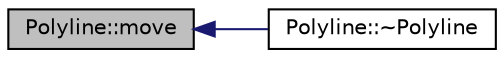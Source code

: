 digraph "Polyline::move"
{
  edge [fontname="Helvetica",fontsize="10",labelfontname="Helvetica",labelfontsize="10"];
  node [fontname="Helvetica",fontsize="10",shape=record];
  rankdir="LR";
  Node1 [label="Polyline::move",height=0.2,width=0.4,color="black", fillcolor="grey75", style="filled", fontcolor="black"];
  Node1 -> Node2 [dir="back",color="midnightblue",fontsize="10",style="solid",fontname="Helvetica"];
  Node2 [label="Polyline::~Polyline",height=0.2,width=0.4,color="black", fillcolor="white", style="filled",URL="$classPolyline.html#a1d23947e9e7e153e2404ea5bfc4c79e5",tooltip="Destructor ~Polyline: Class Polyline  Destructs the polyline object.  PRE-CONDITIONS <none> ..."];
}
